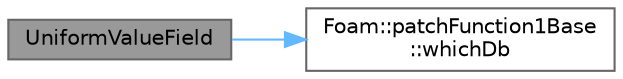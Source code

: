digraph "UniformValueField"
{
 // LATEX_PDF_SIZE
  bgcolor="transparent";
  edge [fontname=Helvetica,fontsize=10,labelfontname=Helvetica,labelfontsize=10];
  node [fontname=Helvetica,fontsize=10,shape=box,height=0.2,width=0.4];
  rankdir="LR";
  Node1 [id="Node000001",label="UniformValueField",height=0.2,width=0.4,color="gray40", fillcolor="grey60", style="filled", fontcolor="black",tooltip=" "];
  Node1 -> Node2 [id="edge1_Node000001_Node000002",color="steelblue1",style="solid",tooltip=" "];
  Node2 [id="Node000002",label="Foam::patchFunction1Base\l::whichDb",height=0.2,width=0.4,color="grey40", fillcolor="white", style="filled",URL="$classFoam_1_1patchFunction1Base.html#a8fff961af944f8f0b373a3e4374eb246",tooltip=" "];
}
